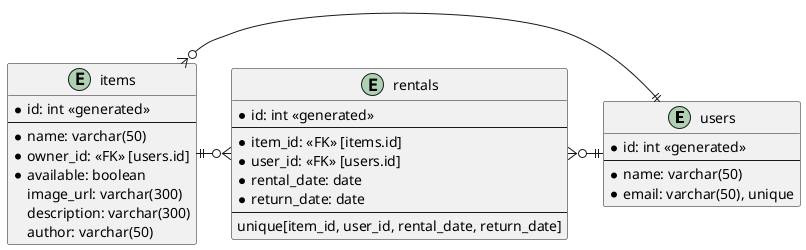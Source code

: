 @startuml
entity "users" {
  * id: int <<generated>>
  --
  * name: varchar(50)
  * email: varchar(50), unique
}

entity "items" {
  *id: int <<generated>>
  --
  * name: varchar(50)
  * owner_id: <<FK>> [users.id]
  * available: boolean
    image_url: varchar(300)
    description: varchar(300)
    author: varchar(50)
}

entity "rentals" {
  * id: int <<generated>>
  --
  * item_id: <<FK>> [items.id]
  * user_id: <<FK>> [users.id]
  * rental_date: date
  * return_date: date
  --
  unique[item_id, user_id, rental_date, return_date]
}

users ||-l-o{ rentals
items ||-r-o{ rentals
users ||-l-o{ items
@enduml